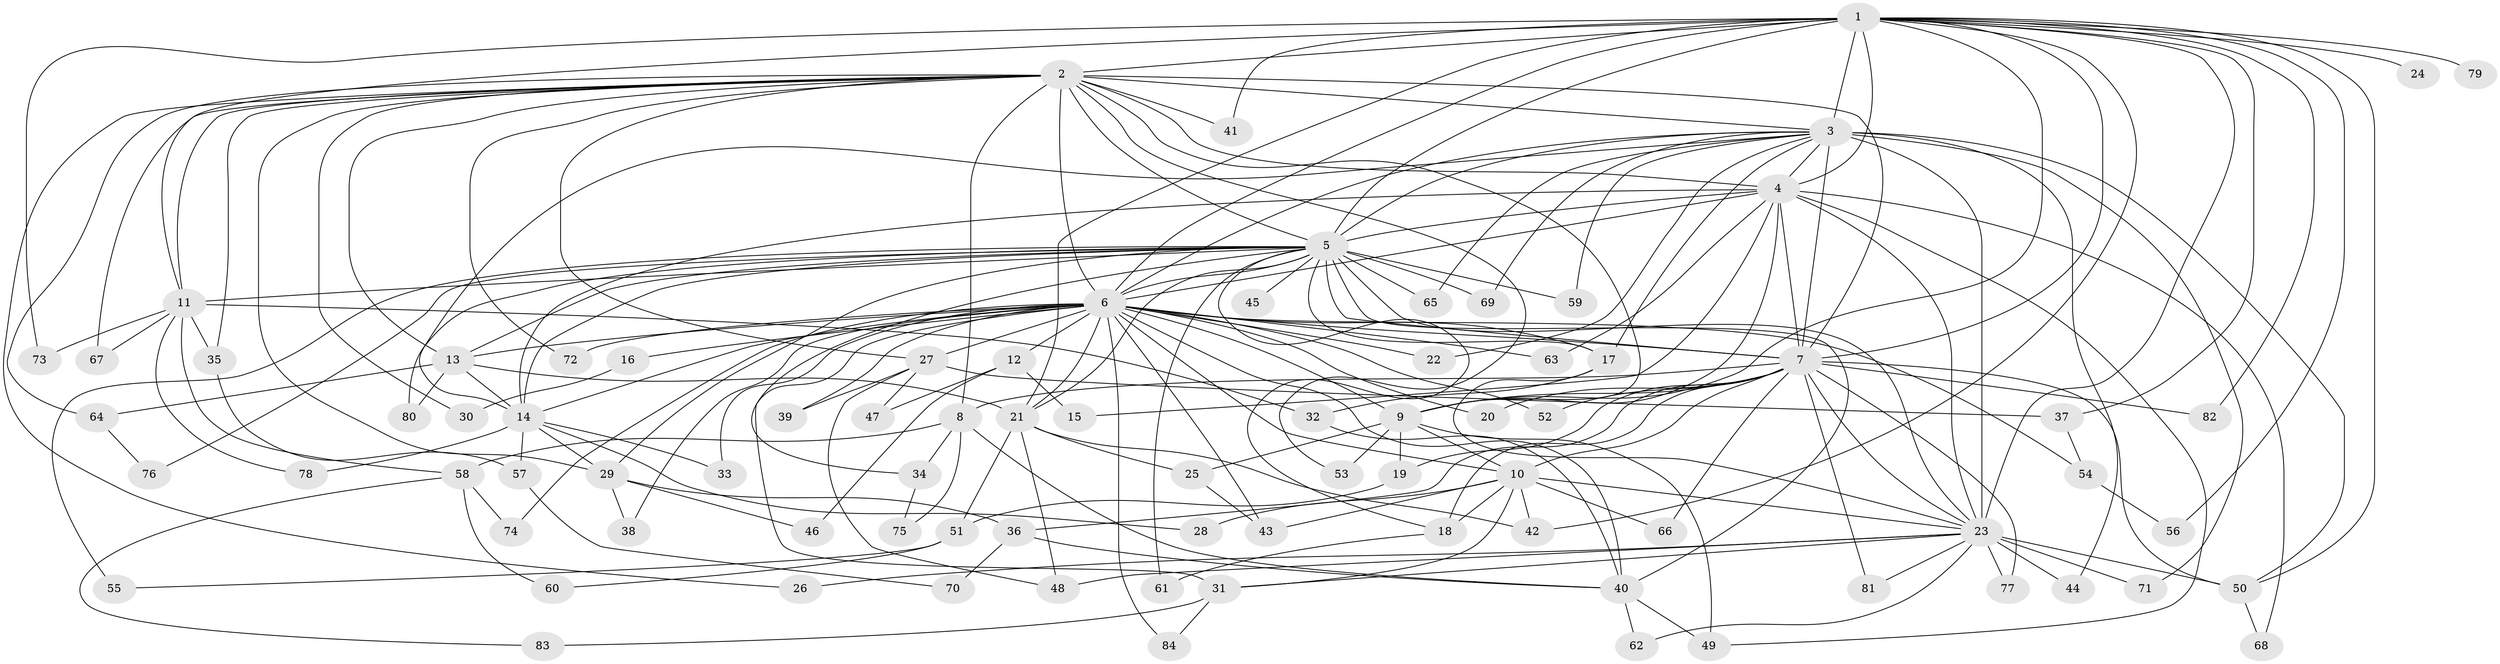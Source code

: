 // original degree distribution, {26: 0.007194244604316547, 25: 0.007194244604316547, 28: 0.007194244604316547, 17: 0.007194244604316547, 29: 0.007194244604316547, 36: 0.007194244604316547, 13: 0.007194244604316547, 23: 0.007194244604316547, 15: 0.007194244604316547, 19: 0.007194244604316547, 6: 0.07194244604316546, 5: 0.05755395683453238, 7: 0.014388489208633094, 2: 0.5539568345323741, 3: 0.17985611510791366, 4: 0.04316546762589928, 8: 0.007194244604316547}
// Generated by graph-tools (version 1.1) at 2025/49/03/04/25 22:49:31]
// undirected, 84 vertices, 199 edges
graph export_dot {
  node [color=gray90,style=filled];
  1;
  2;
  3;
  4;
  5;
  6;
  7;
  8;
  9;
  10;
  11;
  12;
  13;
  14;
  15;
  16;
  17;
  18;
  19;
  20;
  21;
  22;
  23;
  24;
  25;
  26;
  27;
  28;
  29;
  30;
  31;
  32;
  33;
  34;
  35;
  36;
  37;
  38;
  39;
  40;
  41;
  42;
  43;
  44;
  45;
  46;
  47;
  48;
  49;
  50;
  51;
  52;
  53;
  54;
  55;
  56;
  57;
  58;
  59;
  60;
  61;
  62;
  63;
  64;
  65;
  66;
  67;
  68;
  69;
  70;
  71;
  72;
  73;
  74;
  75;
  76;
  77;
  78;
  79;
  80;
  81;
  82;
  83;
  84;
  1 -- 2 [weight=1.0];
  1 -- 3 [weight=2.0];
  1 -- 4 [weight=1.0];
  1 -- 5 [weight=3.0];
  1 -- 6 [weight=1.0];
  1 -- 7 [weight=2.0];
  1 -- 9 [weight=1.0];
  1 -- 11 [weight=1.0];
  1 -- 21 [weight=2.0];
  1 -- 23 [weight=1.0];
  1 -- 24 [weight=1.0];
  1 -- 37 [weight=1.0];
  1 -- 41 [weight=1.0];
  1 -- 42 [weight=1.0];
  1 -- 50 [weight=1.0];
  1 -- 56 [weight=1.0];
  1 -- 73 [weight=1.0];
  1 -- 79 [weight=1.0];
  1 -- 82 [weight=1.0];
  2 -- 3 [weight=3.0];
  2 -- 4 [weight=1.0];
  2 -- 5 [weight=3.0];
  2 -- 6 [weight=1.0];
  2 -- 7 [weight=2.0];
  2 -- 8 [weight=1.0];
  2 -- 9 [weight=1.0];
  2 -- 11 [weight=2.0];
  2 -- 13 [weight=1.0];
  2 -- 26 [weight=1.0];
  2 -- 27 [weight=1.0];
  2 -- 29 [weight=1.0];
  2 -- 30 [weight=1.0];
  2 -- 35 [weight=1.0];
  2 -- 41 [weight=1.0];
  2 -- 53 [weight=1.0];
  2 -- 64 [weight=1.0];
  2 -- 67 [weight=1.0];
  2 -- 72 [weight=1.0];
  3 -- 4 [weight=2.0];
  3 -- 5 [weight=4.0];
  3 -- 6 [weight=2.0];
  3 -- 7 [weight=4.0];
  3 -- 14 [weight=2.0];
  3 -- 17 [weight=1.0];
  3 -- 22 [weight=1.0];
  3 -- 23 [weight=15.0];
  3 -- 44 [weight=1.0];
  3 -- 50 [weight=1.0];
  3 -- 59 [weight=2.0];
  3 -- 65 [weight=1.0];
  3 -- 69 [weight=1.0];
  3 -- 71 [weight=1.0];
  4 -- 5 [weight=2.0];
  4 -- 6 [weight=2.0];
  4 -- 7 [weight=3.0];
  4 -- 9 [weight=1.0];
  4 -- 14 [weight=1.0];
  4 -- 15 [weight=1.0];
  4 -- 23 [weight=1.0];
  4 -- 49 [weight=1.0];
  4 -- 63 [weight=1.0];
  4 -- 68 [weight=1.0];
  5 -- 6 [weight=2.0];
  5 -- 7 [weight=4.0];
  5 -- 11 [weight=1.0];
  5 -- 13 [weight=1.0];
  5 -- 14 [weight=1.0];
  5 -- 17 [weight=2.0];
  5 -- 18 [weight=1.0];
  5 -- 21 [weight=1.0];
  5 -- 23 [weight=1.0];
  5 -- 29 [weight=1.0];
  5 -- 34 [weight=1.0];
  5 -- 40 [weight=1.0];
  5 -- 45 [weight=1.0];
  5 -- 55 [weight=1.0];
  5 -- 59 [weight=1.0];
  5 -- 61 [weight=1.0];
  5 -- 65 [weight=1.0];
  5 -- 69 [weight=1.0];
  5 -- 76 [weight=1.0];
  5 -- 80 [weight=1.0];
  6 -- 7 [weight=3.0];
  6 -- 9 [weight=1.0];
  6 -- 10 [weight=1.0];
  6 -- 12 [weight=1.0];
  6 -- 13 [weight=1.0];
  6 -- 14 [weight=1.0];
  6 -- 16 [weight=1.0];
  6 -- 17 [weight=1.0];
  6 -- 20 [weight=1.0];
  6 -- 21 [weight=1.0];
  6 -- 22 [weight=1.0];
  6 -- 27 [weight=1.0];
  6 -- 31 [weight=1.0];
  6 -- 33 [weight=1.0];
  6 -- 38 [weight=1.0];
  6 -- 39 [weight=1.0];
  6 -- 40 [weight=1.0];
  6 -- 43 [weight=1.0];
  6 -- 52 [weight=1.0];
  6 -- 54 [weight=1.0];
  6 -- 63 [weight=1.0];
  6 -- 72 [weight=1.0];
  6 -- 74 [weight=1.0];
  6 -- 84 [weight=1.0];
  7 -- 8 [weight=1.0];
  7 -- 9 [weight=2.0];
  7 -- 10 [weight=1.0];
  7 -- 18 [weight=2.0];
  7 -- 19 [weight=1.0];
  7 -- 20 [weight=1.0];
  7 -- 23 [weight=1.0];
  7 -- 36 [weight=1.0];
  7 -- 50 [weight=1.0];
  7 -- 52 [weight=1.0];
  7 -- 66 [weight=1.0];
  7 -- 77 [weight=1.0];
  7 -- 81 [weight=1.0];
  7 -- 82 [weight=1.0];
  8 -- 34 [weight=1.0];
  8 -- 40 [weight=1.0];
  8 -- 58 [weight=1.0];
  8 -- 75 [weight=1.0];
  9 -- 10 [weight=1.0];
  9 -- 19 [weight=1.0];
  9 -- 25 [weight=1.0];
  9 -- 49 [weight=2.0];
  9 -- 53 [weight=1.0];
  10 -- 18 [weight=1.0];
  10 -- 23 [weight=2.0];
  10 -- 28 [weight=1.0];
  10 -- 31 [weight=1.0];
  10 -- 42 [weight=1.0];
  10 -- 43 [weight=1.0];
  10 -- 66 [weight=1.0];
  11 -- 32 [weight=2.0];
  11 -- 35 [weight=1.0];
  11 -- 58 [weight=1.0];
  11 -- 67 [weight=1.0];
  11 -- 73 [weight=1.0];
  11 -- 78 [weight=1.0];
  12 -- 15 [weight=1.0];
  12 -- 46 [weight=1.0];
  12 -- 47 [weight=1.0];
  13 -- 14 [weight=1.0];
  13 -- 21 [weight=1.0];
  13 -- 64 [weight=1.0];
  13 -- 80 [weight=1.0];
  14 -- 28 [weight=1.0];
  14 -- 29 [weight=1.0];
  14 -- 33 [weight=1.0];
  14 -- 57 [weight=1.0];
  14 -- 78 [weight=1.0];
  16 -- 30 [weight=1.0];
  17 -- 23 [weight=1.0];
  17 -- 32 [weight=1.0];
  18 -- 61 [weight=1.0];
  19 -- 51 [weight=1.0];
  21 -- 25 [weight=1.0];
  21 -- 42 [weight=1.0];
  21 -- 48 [weight=1.0];
  21 -- 51 [weight=1.0];
  23 -- 26 [weight=1.0];
  23 -- 31 [weight=1.0];
  23 -- 44 [weight=1.0];
  23 -- 48 [weight=1.0];
  23 -- 50 [weight=1.0];
  23 -- 62 [weight=1.0];
  23 -- 71 [weight=1.0];
  23 -- 77 [weight=1.0];
  23 -- 81 [weight=1.0];
  25 -- 43 [weight=1.0];
  27 -- 37 [weight=1.0];
  27 -- 39 [weight=1.0];
  27 -- 47 [weight=1.0];
  27 -- 48 [weight=1.0];
  29 -- 36 [weight=1.0];
  29 -- 38 [weight=1.0];
  29 -- 46 [weight=1.0];
  31 -- 83 [weight=1.0];
  31 -- 84 [weight=1.0];
  32 -- 40 [weight=1.0];
  34 -- 75 [weight=1.0];
  35 -- 57 [weight=1.0];
  36 -- 40 [weight=1.0];
  36 -- 70 [weight=1.0];
  37 -- 54 [weight=1.0];
  40 -- 49 [weight=1.0];
  40 -- 62 [weight=1.0];
  50 -- 68 [weight=1.0];
  51 -- 55 [weight=1.0];
  51 -- 60 [weight=1.0];
  54 -- 56 [weight=1.0];
  57 -- 70 [weight=1.0];
  58 -- 60 [weight=1.0];
  58 -- 74 [weight=1.0];
  58 -- 83 [weight=1.0];
  64 -- 76 [weight=1.0];
}

